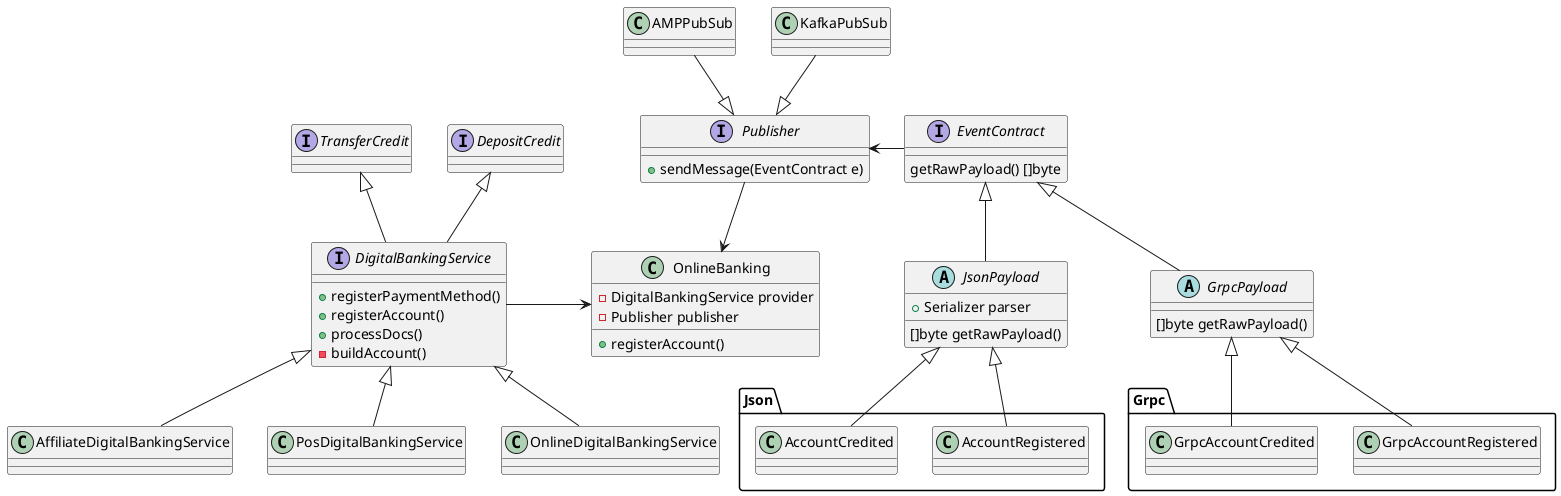 @startuml
interface DigitalBankingService {
+ registerPaymentMethod()
+ registerAccount()
+ processDocs()
- buildAccount()
}

class PosDigitalBankingService {}

class OnlineDigitalBankingService {}

class AffiliateDigitalBankingService {}

DigitalBankingService <|-- PosDigitalBankingService
DigitalBankingService <|-- OnlineDigitalBankingService
DigitalBankingService <|-- AffiliateDigitalBankingService

interface Publisher {
    + sendMessage(EventContract e)
}

interface EventContract {
    getRawPayload() []byte
}

EventContract -left-> Publisher

abstract class JsonPayload {
    + Serializer parser
    []byte getRawPayload() 
}

EventContract <|-- JsonPayload

package Json {
    JsonPayload <|-- AccountRegistered
    JsonPayload <|-- AccountCredited
}

abstract class GrpcPayload {
    []byte getRawPayload()
}
EventContract <|-- GrpcPayload

package Grpc {
   GrpcPayload <|-- GrpcAccountRegistered
   GrpcPayload <|-- GrpcAccountCredited
}
Publisher <|-up- KafkaPubSub
Publisher <|-up- AMPPubSub

class OnlineBanking {
   - DigitalBankingService provider
   - Publisher publisher
   + registerAccount()
}

Publisher -down-> OnlineBanking
DigitalBankingService -right-> OnlineBanking

interface TransferCredit
interface DepositCredit
TransferCredit <|-- DigitalBankingService
DepositCredit <|-- DigitalBankingService
@enduml